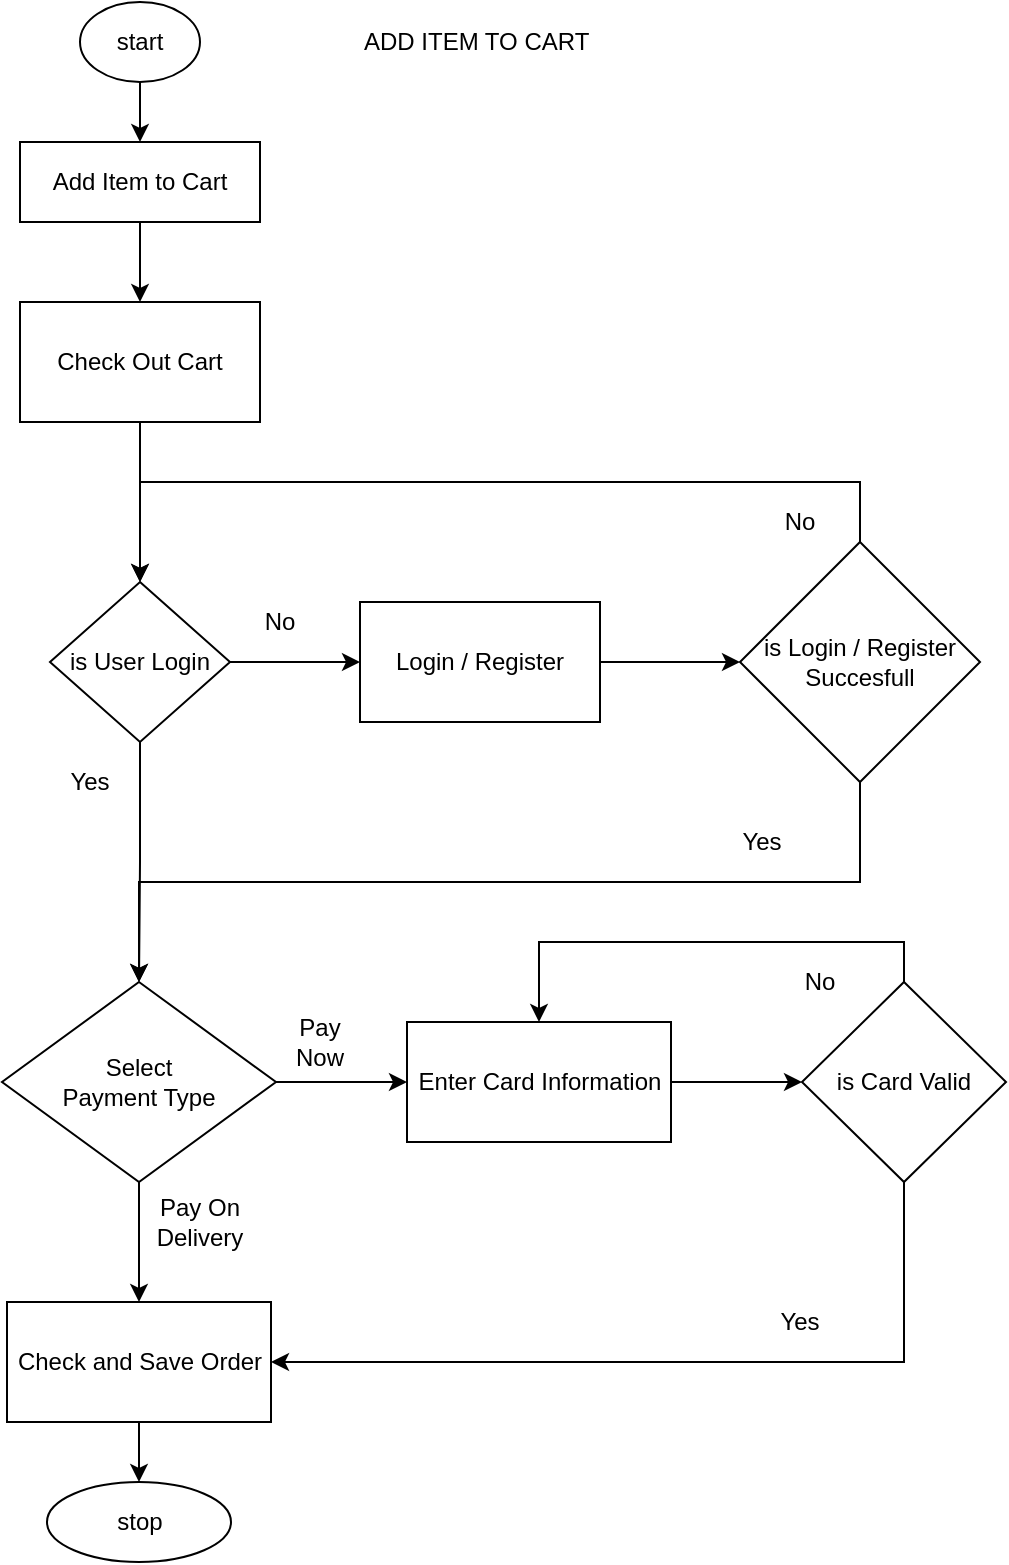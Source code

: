 <mxfile version="12.1.3" pages="8"><diagram id="lRONSsMsQ8C5Q0rtEJy3" name="Page-1"><mxGraphModel dx="1024" dy="498" grid="1" gridSize="10" guides="1" tooltips="1" connect="1" arrows="1" fold="1" page="1" pageScale="1" pageWidth="1169" pageHeight="827" math="0" shadow="0"><root><mxCell id="0"/><mxCell id="1" parent="0"/><mxCell id="Cyry_zBGT_zXKw5tce1s-24" style="edgeStyle=orthogonalEdgeStyle;rounded=0;orthogonalLoop=1;jettySize=auto;html=1;exitX=0.5;exitY=1;exitDx=0;exitDy=0;entryX=0.5;entryY=0;entryDx=0;entryDy=0;" edge="1" parent="1" source="Cyry_zBGT_zXKw5tce1s-1" target="Cyry_zBGT_zXKw5tce1s-2"><mxGeometry relative="1" as="geometry"/></mxCell><mxCell id="Cyry_zBGT_zXKw5tce1s-1" value="start" style="ellipse;whiteSpace=wrap;html=1;" vertex="1" parent="1"><mxGeometry x="170" y="30" width="60" height="40" as="geometry"/></mxCell><mxCell id="Cyry_zBGT_zXKw5tce1s-23" style="edgeStyle=orthogonalEdgeStyle;rounded=0;orthogonalLoop=1;jettySize=auto;html=1;exitX=0.5;exitY=1;exitDx=0;exitDy=0;entryX=0.5;entryY=0;entryDx=0;entryDy=0;" edge="1" parent="1" source="Cyry_zBGT_zXKw5tce1s-2" target="Cyry_zBGT_zXKw5tce1s-3"><mxGeometry relative="1" as="geometry"/></mxCell><mxCell id="Cyry_zBGT_zXKw5tce1s-2" value="Add Item to Cart" style="rounded=0;whiteSpace=wrap;html=1;" vertex="1" parent="1"><mxGeometry x="140" y="100" width="120" height="40" as="geometry"/></mxCell><mxCell id="Cyry_zBGT_zXKw5tce1s-21" style="edgeStyle=orthogonalEdgeStyle;rounded=0;orthogonalLoop=1;jettySize=auto;html=1;exitX=0.5;exitY=1;exitDx=0;exitDy=0;entryX=0.5;entryY=0;entryDx=0;entryDy=0;" edge="1" parent="1" source="Cyry_zBGT_zXKw5tce1s-3" target="Cyry_zBGT_zXKw5tce1s-4"><mxGeometry relative="1" as="geometry"/></mxCell><mxCell id="Cyry_zBGT_zXKw5tce1s-3" value="Check Out Cart" style="rounded=0;whiteSpace=wrap;html=1;" vertex="1" parent="1"><mxGeometry x="140" y="180" width="120" height="60" as="geometry"/></mxCell><mxCell id="Cyry_zBGT_zXKw5tce1s-16" style="edgeStyle=orthogonalEdgeStyle;rounded=0;orthogonalLoop=1;jettySize=auto;html=1;exitX=0.5;exitY=1;exitDx=0;exitDy=0;entryX=0.5;entryY=0;entryDx=0;entryDy=0;" edge="1" parent="1" source="Cyry_zBGT_zXKw5tce1s-4" target="Cyry_zBGT_zXKw5tce1s-6"><mxGeometry relative="1" as="geometry"/></mxCell><mxCell id="Cyry_zBGT_zXKw5tce1s-17" style="edgeStyle=orthogonalEdgeStyle;rounded=0;orthogonalLoop=1;jettySize=auto;html=1;exitX=1;exitY=0.5;exitDx=0;exitDy=0;entryX=0;entryY=0.5;entryDx=0;entryDy=0;" edge="1" parent="1" source="Cyry_zBGT_zXKw5tce1s-4" target="Cyry_zBGT_zXKw5tce1s-5"><mxGeometry relative="1" as="geometry"/></mxCell><mxCell id="Cyry_zBGT_zXKw5tce1s-4" value="is User Login" style="rhombus;whiteSpace=wrap;html=1;" vertex="1" parent="1"><mxGeometry x="155" y="320" width="90" height="80" as="geometry"/></mxCell><mxCell id="Cyry_zBGT_zXKw5tce1s-19" style="edgeStyle=orthogonalEdgeStyle;rounded=0;orthogonalLoop=1;jettySize=auto;html=1;exitX=1;exitY=0.5;exitDx=0;exitDy=0;entryX=0;entryY=0.5;entryDx=0;entryDy=0;" edge="1" parent="1" source="Cyry_zBGT_zXKw5tce1s-5" target="Cyry_zBGT_zXKw5tce1s-18"><mxGeometry relative="1" as="geometry"/></mxCell><mxCell id="Cyry_zBGT_zXKw5tce1s-5" value="Login / Register" style="rounded=0;whiteSpace=wrap;html=1;" vertex="1" parent="1"><mxGeometry x="310" y="330" width="120" height="60" as="geometry"/></mxCell><mxCell id="Cyry_zBGT_zXKw5tce1s-11" style="edgeStyle=orthogonalEdgeStyle;rounded=0;orthogonalLoop=1;jettySize=auto;html=1;exitX=1;exitY=0.5;exitDx=0;exitDy=0;entryX=0;entryY=0.5;entryDx=0;entryDy=0;" edge="1" parent="1" source="Cyry_zBGT_zXKw5tce1s-6" target="Cyry_zBGT_zXKw5tce1s-8"><mxGeometry relative="1" as="geometry"/></mxCell><mxCell id="Cyry_zBGT_zXKw5tce1s-14" style="edgeStyle=orthogonalEdgeStyle;rounded=0;orthogonalLoop=1;jettySize=auto;html=1;exitX=0.5;exitY=1;exitDx=0;exitDy=0;entryX=0.5;entryY=0;entryDx=0;entryDy=0;" edge="1" parent="1" source="Cyry_zBGT_zXKw5tce1s-6" target="Cyry_zBGT_zXKw5tce1s-10"><mxGeometry relative="1" as="geometry"/></mxCell><mxCell id="Cyry_zBGT_zXKw5tce1s-6" value="Select &lt;br&gt;Payment Type" style="rhombus;whiteSpace=wrap;html=1;" vertex="1" parent="1"><mxGeometry x="131" y="520" width="137" height="100" as="geometry"/></mxCell><mxCell id="Cyry_zBGT_zXKw5tce1s-12" style="edgeStyle=orthogonalEdgeStyle;rounded=0;orthogonalLoop=1;jettySize=auto;html=1;exitX=1;exitY=0.5;exitDx=0;exitDy=0;entryX=0;entryY=0.5;entryDx=0;entryDy=0;" edge="1" parent="1" source="Cyry_zBGT_zXKw5tce1s-8" target="Cyry_zBGT_zXKw5tce1s-9"><mxGeometry relative="1" as="geometry"/></mxCell><mxCell id="Cyry_zBGT_zXKw5tce1s-8" value="Enter Card Information" style="rounded=0;whiteSpace=wrap;html=1;" vertex="1" parent="1"><mxGeometry x="333.5" y="540" width="132" height="60" as="geometry"/></mxCell><mxCell id="Cyry_zBGT_zXKw5tce1s-13" style="edgeStyle=orthogonalEdgeStyle;rounded=0;orthogonalLoop=1;jettySize=auto;html=1;exitX=0.5;exitY=1;exitDx=0;exitDy=0;entryX=1;entryY=0.5;entryDx=0;entryDy=0;" edge="1" parent="1" source="Cyry_zBGT_zXKw5tce1s-9" target="Cyry_zBGT_zXKw5tce1s-10"><mxGeometry relative="1" as="geometry"/></mxCell><mxCell id="Cyry_zBGT_zXKw5tce1s-31" style="edgeStyle=orthogonalEdgeStyle;rounded=0;orthogonalLoop=1;jettySize=auto;html=1;exitX=0.5;exitY=0;exitDx=0;exitDy=0;entryX=0.5;entryY=0;entryDx=0;entryDy=0;" edge="1" parent="1" source="Cyry_zBGT_zXKw5tce1s-9" target="Cyry_zBGT_zXKw5tce1s-8"><mxGeometry relative="1" as="geometry"/></mxCell><mxCell id="Cyry_zBGT_zXKw5tce1s-9" value="is Card Valid" style="rhombus;whiteSpace=wrap;html=1;" vertex="1" parent="1"><mxGeometry x="531" y="520" width="102" height="100" as="geometry"/></mxCell><mxCell id="Cyry_zBGT_zXKw5tce1s-26" style="edgeStyle=orthogonalEdgeStyle;rounded=0;orthogonalLoop=1;jettySize=auto;html=1;exitX=0.5;exitY=1;exitDx=0;exitDy=0;entryX=0.5;entryY=0;entryDx=0;entryDy=0;" edge="1" parent="1" source="Cyry_zBGT_zXKw5tce1s-10" target="Cyry_zBGT_zXKw5tce1s-25"><mxGeometry relative="1" as="geometry"/></mxCell><mxCell id="Cyry_zBGT_zXKw5tce1s-10" value="Check and Save Order" style="rounded=0;whiteSpace=wrap;html=1;" vertex="1" parent="1"><mxGeometry x="133.5" y="680" width="132" height="60" as="geometry"/></mxCell><mxCell id="Cyry_zBGT_zXKw5tce1s-20" style="edgeStyle=orthogonalEdgeStyle;rounded=0;orthogonalLoop=1;jettySize=auto;html=1;exitX=0.5;exitY=1;exitDx=0;exitDy=0;entryX=0.5;entryY=0;entryDx=0;entryDy=0;" edge="1" parent="1" source="Cyry_zBGT_zXKw5tce1s-18" target="Cyry_zBGT_zXKw5tce1s-6"><mxGeometry relative="1" as="geometry"/></mxCell><mxCell id="Cyry_zBGT_zXKw5tce1s-22" style="edgeStyle=orthogonalEdgeStyle;rounded=0;orthogonalLoop=1;jettySize=auto;html=1;exitX=0.5;exitY=0;exitDx=0;exitDy=0;entryX=0.5;entryY=0;entryDx=0;entryDy=0;" edge="1" parent="1" source="Cyry_zBGT_zXKw5tce1s-18" target="Cyry_zBGT_zXKw5tce1s-4"><mxGeometry relative="1" as="geometry"><mxPoint x="320" y="250" as="targetPoint"/><Array as="points"><mxPoint x="560" y="270"/><mxPoint x="200" y="270"/></Array></mxGeometry></mxCell><mxCell id="Cyry_zBGT_zXKw5tce1s-18" value="is Login / Register Succesfull" style="rhombus;whiteSpace=wrap;html=1;" vertex="1" parent="1"><mxGeometry x="500" y="300" width="120" height="120" as="geometry"/></mxCell><mxCell id="Cyry_zBGT_zXKw5tce1s-25" value="stop" style="ellipse;whiteSpace=wrap;html=1;" vertex="1" parent="1"><mxGeometry x="153.5" y="770" width="92" height="40" as="geometry"/></mxCell><mxCell id="Cyry_zBGT_zXKw5tce1s-27" value="No" style="text;html=1;strokeColor=none;fillColor=none;align=center;verticalAlign=middle;whiteSpace=wrap;rounded=0;" vertex="1" parent="1"><mxGeometry x="250" y="330" width="40" height="20" as="geometry"/></mxCell><mxCell id="Cyry_zBGT_zXKw5tce1s-28" value="Yes" style="text;html=1;strokeColor=none;fillColor=none;align=center;verticalAlign=middle;whiteSpace=wrap;rounded=0;" vertex="1" parent="1"><mxGeometry x="155" y="410" width="40" height="20" as="geometry"/></mxCell><mxCell id="Cyry_zBGT_zXKw5tce1s-29" value="Yes" style="text;html=1;strokeColor=none;fillColor=none;align=center;verticalAlign=middle;whiteSpace=wrap;rounded=0;" vertex="1" parent="1"><mxGeometry x="491" y="440" width="40" height="20" as="geometry"/></mxCell><mxCell id="Cyry_zBGT_zXKw5tce1s-30" value="No" style="text;html=1;strokeColor=none;fillColor=none;align=center;verticalAlign=middle;whiteSpace=wrap;rounded=0;" vertex="1" parent="1"><mxGeometry x="510" y="280" width="40" height="20" as="geometry"/></mxCell><mxCell id="Cyry_zBGT_zXKw5tce1s-32" value="Yes" style="text;html=1;strokeColor=none;fillColor=none;align=center;verticalAlign=middle;whiteSpace=wrap;rounded=0;" vertex="1" parent="1"><mxGeometry x="510" y="680" width="40" height="20" as="geometry"/></mxCell><mxCell id="Cyry_zBGT_zXKw5tce1s-36" value="No" style="text;html=1;strokeColor=none;fillColor=none;align=center;verticalAlign=middle;whiteSpace=wrap;rounded=0;" vertex="1" parent="1"><mxGeometry x="520" y="510" width="40" height="20" as="geometry"/></mxCell><mxCell id="Cyry_zBGT_zXKw5tce1s-37" value="Pay Now" style="text;html=1;strokeColor=none;fillColor=none;align=center;verticalAlign=middle;whiteSpace=wrap;rounded=0;" vertex="1" parent="1"><mxGeometry x="270" y="540" width="40" height="20" as="geometry"/></mxCell><mxCell id="Cyry_zBGT_zXKw5tce1s-38" value="Pay On Delivery" style="text;html=1;strokeColor=none;fillColor=none;align=center;verticalAlign=middle;whiteSpace=wrap;rounded=0;" vertex="1" parent="1"><mxGeometry x="210" y="630" width="40" height="20" as="geometry"/></mxCell><mxCell id="qQq-DNURV3HwLPlhHyXk-1" value="ADD ITEM TO CART&amp;nbsp;" style="text;html=1;strokeColor=none;fillColor=none;align=center;verticalAlign=middle;whiteSpace=wrap;rounded=0;" vertex="1" parent="1"><mxGeometry x="280" y="40" width="180" height="20" as="geometry"/></mxCell></root></mxGraphModel></diagram><diagram id="plAdGUd3R59cJb78RpjV" name="Page-2"><mxGraphModel dx="1024" dy="498" grid="1" gridSize="10" guides="1" tooltips="1" connect="1" arrows="1" fold="1" page="1" pageScale="1" pageWidth="1169" pageHeight="827" math="0" shadow="0"><root><mxCell id="t9YV57wPUQXiLGbM43Og-0"/><mxCell id="t9YV57wPUQXiLGbM43Og-1" parent="t9YV57wPUQXiLGbM43Og-0"/><mxCell id="t9YV57wPUQXiLGbM43Og-9" style="edgeStyle=orthogonalEdgeStyle;rounded=0;orthogonalLoop=1;jettySize=auto;html=1;exitX=0.5;exitY=1;exitDx=0;exitDy=0;entryX=0.5;entryY=0;entryDx=0;entryDy=0;" edge="1" parent="t9YV57wPUQXiLGbM43Og-1" source="t9YV57wPUQXiLGbM43Og-3" target="t9YV57wPUQXiLGbM43Og-7"><mxGeometry relative="1" as="geometry"/></mxCell><mxCell id="t9YV57wPUQXiLGbM43Og-3" value="start" style="ellipse;whiteSpace=wrap;html=1;" vertex="1" parent="t9YV57wPUQXiLGbM43Og-1"><mxGeometry x="125" y="60" width="60" height="30" as="geometry"/></mxCell><mxCell id="t9YV57wPUQXiLGbM43Og-11" style="edgeStyle=orthogonalEdgeStyle;rounded=0;orthogonalLoop=1;jettySize=auto;html=1;exitX=0.5;exitY=1;exitDx=0;exitDy=0;" edge="1" parent="t9YV57wPUQXiLGbM43Og-1" source="t9YV57wPUQXiLGbM43Og-5" target="t9YV57wPUQXiLGbM43Og-6"><mxGeometry relative="1" as="geometry"/></mxCell><mxCell id="0PgHiiisBUU85q1nF1Xc-0" style="edgeStyle=orthogonalEdgeStyle;rounded=0;orthogonalLoop=1;jettySize=auto;html=1;exitX=1;exitY=0.5;exitDx=0;exitDy=0;entryX=0.912;entryY=0.418;entryDx=0;entryDy=0;entryPerimeter=0;" edge="1" parent="t9YV57wPUQXiLGbM43Og-1" source="t9YV57wPUQXiLGbM43Og-5" target="t9YV57wPUQXiLGbM43Og-7"><mxGeometry relative="1" as="geometry"><Array as="points"><mxPoint x="320" y="300"/><mxPoint x="320" y="153"/></Array></mxGeometry></mxCell><mxCell id="t9YV57wPUQXiLGbM43Og-5" value="Are information Valid" style="rhombus;whiteSpace=wrap;html=1;" vertex="1" parent="t9YV57wPUQXiLGbM43Og-1"><mxGeometry x="85" y="240" width="140" height="120" as="geometry"/></mxCell><mxCell id="t9YV57wPUQXiLGbM43Og-12" style="edgeStyle=orthogonalEdgeStyle;rounded=0;orthogonalLoop=1;jettySize=auto;html=1;exitX=0.5;exitY=1;exitDx=0;exitDy=0;entryX=0.5;entryY=0;entryDx=0;entryDy=0;" edge="1" parent="t9YV57wPUQXiLGbM43Og-1" source="t9YV57wPUQXiLGbM43Og-6" target="t9YV57wPUQXiLGbM43Og-8"><mxGeometry relative="1" as="geometry"/></mxCell><mxCell id="t9YV57wPUQXiLGbM43Og-6" value="Save Record to DB" style="shape=process;whiteSpace=wrap;html=1;backgroundOutline=1;" vertex="1" parent="t9YV57wPUQXiLGbM43Og-1"><mxGeometry x="55" y="410" width="200" height="60" as="geometry"/></mxCell><mxCell id="t9YV57wPUQXiLGbM43Og-10" style="edgeStyle=orthogonalEdgeStyle;rounded=0;orthogonalLoop=1;jettySize=auto;html=1;exitX=0.5;exitY=1;exitDx=0;exitDy=0;entryX=0.5;entryY=0;entryDx=0;entryDy=0;" edge="1" parent="t9YV57wPUQXiLGbM43Og-1" source="t9YV57wPUQXiLGbM43Og-7" target="t9YV57wPUQXiLGbM43Og-5"><mxGeometry relative="1" as="geometry"/></mxCell><mxCell id="t9YV57wPUQXiLGbM43Og-7" value="Enter Phone No.,&lt;br&gt;Name, Email, Password" style="shape=parallelogram;perimeter=parallelogramPerimeter;whiteSpace=wrap;html=1;" vertex="1" parent="t9YV57wPUQXiLGbM43Og-1"><mxGeometry x="60" y="120" width="190" height="80" as="geometry"/></mxCell><mxCell id="t9YV57wPUQXiLGbM43Og-8" value="stop" style="ellipse;whiteSpace=wrap;html=1;" vertex="1" parent="t9YV57wPUQXiLGbM43Og-1"><mxGeometry x="130" y="510" width="50" height="30" as="geometry"/></mxCell><mxCell id="0PgHiiisBUU85q1nF1Xc-1" value="Yes" style="text;html=1;strokeColor=none;fillColor=none;align=center;verticalAlign=middle;whiteSpace=wrap;rounded=0;" vertex="1" parent="t9YV57wPUQXiLGbM43Og-1"><mxGeometry x="160" y="370" width="40" height="20" as="geometry"/></mxCell><mxCell id="0PgHiiisBUU85q1nF1Xc-3" value="No" style="text;html=1;strokeColor=none;fillColor=none;align=center;verticalAlign=middle;whiteSpace=wrap;rounded=0;" vertex="1" parent="t9YV57wPUQXiLGbM43Og-1"><mxGeometry x="255" y="270" width="40" height="20" as="geometry"/></mxCell><mxCell id="JHHj527jv51POFDEdQm2-0" value="REGISTER FLOW CHART" style="text;html=1;strokeColor=none;fillColor=none;align=center;verticalAlign=middle;whiteSpace=wrap;rounded=0;" vertex="1" parent="t9YV57wPUQXiLGbM43Og-1"><mxGeometry x="200" y="60" width="180" height="20" as="geometry"/></mxCell></root></mxGraphModel></diagram><diagram id="mllBgRxdQOEB3MlwkKhm" name="Page-3"><mxGraphModel dx="1024" dy="498" grid="1" gridSize="10" guides="1" tooltips="1" connect="1" arrows="1" fold="1" page="1" pageScale="1" pageWidth="1169" pageHeight="827" math="0" shadow="0"><root><mxCell id="Q0r62AHwPhGoHfEF4Usm-0"/><mxCell id="Q0r62AHwPhGoHfEF4Usm-1" parent="Q0r62AHwPhGoHfEF4Usm-0"/><mxCell id="Q0r62AHwPhGoHfEF4Usm-2" style="edgeStyle=orthogonalEdgeStyle;rounded=0;orthogonalLoop=1;jettySize=auto;html=1;exitX=0.5;exitY=1;exitDx=0;exitDy=0;entryX=0.5;entryY=0;entryDx=0;entryDy=0;" edge="1" parent="Q0r62AHwPhGoHfEF4Usm-1" source="Q0r62AHwPhGoHfEF4Usm-3" target="Q0r62AHwPhGoHfEF4Usm-9"><mxGeometry relative="1" as="geometry"/></mxCell><mxCell id="Q0r62AHwPhGoHfEF4Usm-3" value="start" style="ellipse;whiteSpace=wrap;html=1;" vertex="1" parent="Q0r62AHwPhGoHfEF4Usm-1"><mxGeometry x="130" y="30" width="60" height="30" as="geometry"/></mxCell><mxCell id="Q0r62AHwPhGoHfEF4Usm-4" style="edgeStyle=orthogonalEdgeStyle;rounded=0;orthogonalLoop=1;jettySize=auto;html=1;exitX=0.5;exitY=1;exitDx=0;exitDy=0;" edge="1" parent="Q0r62AHwPhGoHfEF4Usm-1" source="Q0r62AHwPhGoHfEF4Usm-5" target="Q0r62AHwPhGoHfEF4Usm-7"><mxGeometry relative="1" as="geometry"/></mxCell><mxCell id="Q0r62AHwPhGoHfEF4Usm-11" style="edgeStyle=orthogonalEdgeStyle;rounded=0;orthogonalLoop=1;jettySize=auto;html=1;exitX=1;exitY=0.5;exitDx=0;exitDy=0;entryX=1;entryY=0.5;entryDx=0;entryDy=0;" edge="1" parent="Q0r62AHwPhGoHfEF4Usm-1" source="Q0r62AHwPhGoHfEF4Usm-5" target="Q0r62AHwPhGoHfEF4Usm-9"><mxGeometry relative="1" as="geometry"><Array as="points"><mxPoint x="355" y="270"/><mxPoint x="355" y="130"/></Array></mxGeometry></mxCell><mxCell id="Q0r62AHwPhGoHfEF4Usm-5" value="Are information Valid" style="rhombus;whiteSpace=wrap;html=1;" vertex="1" parent="Q0r62AHwPhGoHfEF4Usm-1"><mxGeometry x="90" y="210" width="140" height="120" as="geometry"/></mxCell><mxCell id="Q0r62AHwPhGoHfEF4Usm-6" style="edgeStyle=orthogonalEdgeStyle;rounded=0;orthogonalLoop=1;jettySize=auto;html=1;exitX=0.5;exitY=1;exitDx=0;exitDy=0;entryX=0.5;entryY=0;entryDx=0;entryDy=0;" edge="1" parent="Q0r62AHwPhGoHfEF4Usm-1" source="Q0r62AHwPhGoHfEF4Usm-7" target="Q0r62AHwPhGoHfEF4Usm-10"><mxGeometry relative="1" as="geometry"/></mxCell><mxCell id="Q0r62AHwPhGoHfEF4Usm-7" value="Login User" style="shape=process;whiteSpace=wrap;html=1;backgroundOutline=1;" vertex="1" parent="Q0r62AHwPhGoHfEF4Usm-1"><mxGeometry x="60" y="380" width="200" height="60" as="geometry"/></mxCell><mxCell id="Q0r62AHwPhGoHfEF4Usm-8" style="edgeStyle=orthogonalEdgeStyle;rounded=0;orthogonalLoop=1;jettySize=auto;html=1;exitX=0.5;exitY=1;exitDx=0;exitDy=0;entryX=0.5;entryY=0;entryDx=0;entryDy=0;" edge="1" parent="Q0r62AHwPhGoHfEF4Usm-1" source="Q0r62AHwPhGoHfEF4Usm-9" target="Q0r62AHwPhGoHfEF4Usm-5"><mxGeometry relative="1" as="geometry"/></mxCell><mxCell id="Q0r62AHwPhGoHfEF4Usm-9" value="Enter&amp;nbsp;Email or Password" style="shape=parallelogram;perimeter=parallelogramPerimeter;whiteSpace=wrap;html=1;" vertex="1" parent="Q0r62AHwPhGoHfEF4Usm-1"><mxGeometry x="65" y="90" width="190" height="80" as="geometry"/></mxCell><mxCell id="Q0r62AHwPhGoHfEF4Usm-10" value="stop" style="ellipse;whiteSpace=wrap;html=1;" vertex="1" parent="Q0r62AHwPhGoHfEF4Usm-1"><mxGeometry x="135" y="480" width="50" height="30" as="geometry"/></mxCell><mxCell id="X6FNQM1n-0pSwR1PQVO2-0" value="Yes" style="text;html=1;strokeColor=none;fillColor=none;align=center;verticalAlign=middle;whiteSpace=wrap;rounded=0;" vertex="1" parent="Q0r62AHwPhGoHfEF4Usm-1"><mxGeometry x="165" y="340" width="40" height="20" as="geometry"/></mxCell><mxCell id="X6FNQM1n-0pSwR1PQVO2-1" value="No" style="text;html=1;strokeColor=none;fillColor=none;align=center;verticalAlign=middle;whiteSpace=wrap;rounded=0;" vertex="1" parent="Q0r62AHwPhGoHfEF4Usm-1"><mxGeometry x="255" y="240" width="40" height="20" as="geometry"/></mxCell><mxCell id="R6e8fT4PYXYJ6W4W11ze-0" value="LOGIN FLOW CHART" style="text;html=1;strokeColor=none;fillColor=none;align=center;verticalAlign=middle;whiteSpace=wrap;rounded=0;" vertex="1" parent="Q0r62AHwPhGoHfEF4Usm-1"><mxGeometry x="205" y="40" width="180" height="20" as="geometry"/></mxCell></root></mxGraphModel></diagram><diagram id="2XQHlv7hkn_i8Xfm4KhF" name="Page-4"><mxGraphModel dx="1024" dy="498" grid="1" gridSize="10" guides="1" tooltips="1" connect="1" arrows="1" fold="1" page="1" pageScale="1" pageWidth="1169" pageHeight="827" math="0" shadow="0"><root><mxCell id="KFtRKv8jyu6KWXJZ84TU-0"/><mxCell id="KFtRKv8jyu6KWXJZ84TU-1" parent="KFtRKv8jyu6KWXJZ84TU-0"/></root></mxGraphModel></diagram><diagram id="57dLoXJcI6vJufhiW4Xh" name="Page-5"><mxGraphModel dx="1024" dy="498" grid="1" gridSize="10" guides="1" tooltips="1" connect="1" arrows="1" fold="1" page="1" pageScale="1" pageWidth="1169" pageHeight="827" math="0" shadow="0"><root><mxCell id="-Bmmf9mhFsDXRK3K91R6-0"/><mxCell id="-Bmmf9mhFsDXRK3K91R6-1" parent="-Bmmf9mhFsDXRK3K91R6-0"/><mxCell id="-Bmmf9mhFsDXRK3K91R6-2" style="edgeStyle=orthogonalEdgeStyle;rounded=0;orthogonalLoop=1;jettySize=auto;html=1;exitX=0.5;exitY=1;exitDx=0;exitDy=0;entryX=0.5;entryY=0;entryDx=0;entryDy=0;" edge="1" parent="-Bmmf9mhFsDXRK3K91R6-1" source="-Bmmf9mhFsDXRK3K91R6-3" target="-Bmmf9mhFsDXRK3K91R6-5"><mxGeometry relative="1" as="geometry"/></mxCell><mxCell id="-Bmmf9mhFsDXRK3K91R6-3" value="start" style="ellipse;whiteSpace=wrap;html=1;" vertex="1" parent="-Bmmf9mhFsDXRK3K91R6-1"><mxGeometry x="170" y="30" width="60" height="40" as="geometry"/></mxCell><mxCell id="-Bmmf9mhFsDXRK3K91R6-5" value="Save Product to Wish List" style="rounded=0;whiteSpace=wrap;html=1;" vertex="1" parent="-Bmmf9mhFsDXRK3K91R6-1"><mxGeometry x="140" y="100" width="120" height="40" as="geometry"/></mxCell><mxCell id="-Bmmf9mhFsDXRK3K91R6-6" style="edgeStyle=orthogonalEdgeStyle;rounded=0;orthogonalLoop=1;jettySize=auto;html=1;exitX=0.5;exitY=1;exitDx=0;exitDy=0;entryX=0.5;entryY=0;entryDx=0;entryDy=0;" edge="1" parent="-Bmmf9mhFsDXRK3K91R6-1" source="-Bmmf9mhFsDXRK3K91R6-5" target="-Bmmf9mhFsDXRK3K91R6-10"><mxGeometry relative="1" as="geometry"><mxPoint x="200" y="240" as="sourcePoint"/></mxGeometry></mxCell><mxCell id="-Bmmf9mhFsDXRK3K91R6-8" style="edgeStyle=orthogonalEdgeStyle;rounded=0;orthogonalLoop=1;jettySize=auto;html=1;exitX=0.5;exitY=1;exitDx=0;exitDy=0;entryX=0.5;entryY=0;entryDx=0;entryDy=0;" edge="1" parent="-Bmmf9mhFsDXRK3K91R6-1" source="-Bmmf9mhFsDXRK3K91R6-10"><mxGeometry relative="1" as="geometry"><mxPoint x="196" y="410" as="targetPoint"/></mxGeometry></mxCell><mxCell id="-Bmmf9mhFsDXRK3K91R6-9" style="edgeStyle=orthogonalEdgeStyle;rounded=0;orthogonalLoop=1;jettySize=auto;html=1;exitX=1;exitY=0.5;exitDx=0;exitDy=0;entryX=0;entryY=0.5;entryDx=0;entryDy=0;" edge="1" parent="-Bmmf9mhFsDXRK3K91R6-1" source="-Bmmf9mhFsDXRK3K91R6-10" target="-Bmmf9mhFsDXRK3K91R6-12"><mxGeometry relative="1" as="geometry"/></mxCell><mxCell id="-Bmmf9mhFsDXRK3K91R6-10" value="is User Login" style="rhombus;whiteSpace=wrap;html=1;" vertex="1" parent="-Bmmf9mhFsDXRK3K91R6-1"><mxGeometry x="151" y="210" width="98" height="80" as="geometry"/></mxCell><mxCell id="-Bmmf9mhFsDXRK3K91R6-11" style="edgeStyle=orthogonalEdgeStyle;rounded=0;orthogonalLoop=1;jettySize=auto;html=1;exitX=1;exitY=0.5;exitDx=0;exitDy=0;entryX=0;entryY=0.5;entryDx=0;entryDy=0;" edge="1" parent="-Bmmf9mhFsDXRK3K91R6-1" source="-Bmmf9mhFsDXRK3K91R6-12" target="-Bmmf9mhFsDXRK3K91R6-25"><mxGeometry relative="1" as="geometry"/></mxCell><mxCell id="-Bmmf9mhFsDXRK3K91R6-12" value="Login / Register" style="rounded=0;whiteSpace=wrap;html=1;" vertex="1" parent="-Bmmf9mhFsDXRK3K91R6-1"><mxGeometry x="306" y="220" width="128" height="60" as="geometry"/></mxCell><mxCell id="-Bmmf9mhFsDXRK3K91R6-21" style="edgeStyle=orthogonalEdgeStyle;rounded=0;orthogonalLoop=1;jettySize=auto;html=1;exitX=0.5;exitY=1;exitDx=0;exitDy=0;entryX=0.5;entryY=0;entryDx=0;entryDy=0;" edge="1" parent="-Bmmf9mhFsDXRK3K91R6-1" source="-Bmmf9mhFsDXRK3K91R6-22" target="-Bmmf9mhFsDXRK3K91R6-26"><mxGeometry relative="1" as="geometry"/></mxCell><mxCell id="-Bmmf9mhFsDXRK3K91R6-22" value="Save to user Wish List" style="rounded=0;whiteSpace=wrap;html=1;" vertex="1" parent="-Bmmf9mhFsDXRK3K91R6-1"><mxGeometry x="130" y="410" width="140" height="60" as="geometry"/></mxCell><mxCell id="-Bmmf9mhFsDXRK3K91R6-23" style="edgeStyle=orthogonalEdgeStyle;rounded=0;orthogonalLoop=1;jettySize=auto;html=1;exitX=0.5;exitY=1;exitDx=0;exitDy=0;entryX=0.5;entryY=0;entryDx=0;entryDy=0;" edge="1" parent="-Bmmf9mhFsDXRK3K91R6-1" source="-Bmmf9mhFsDXRK3K91R6-25"><mxGeometry relative="1" as="geometry"><mxPoint x="196" y="410" as="targetPoint"/></mxGeometry></mxCell><mxCell id="-Bmmf9mhFsDXRK3K91R6-24" style="edgeStyle=orthogonalEdgeStyle;rounded=0;orthogonalLoop=1;jettySize=auto;html=1;exitX=0.5;exitY=0;exitDx=0;exitDy=0;entryX=0.5;entryY=0;entryDx=0;entryDy=0;" edge="1" parent="-Bmmf9mhFsDXRK3K91R6-1" source="-Bmmf9mhFsDXRK3K91R6-25" target="-Bmmf9mhFsDXRK3K91R6-10"><mxGeometry relative="1" as="geometry"><mxPoint x="316" y="140" as="targetPoint"/><Array as="points"><mxPoint x="556" y="160"/><mxPoint x="196" y="160"/></Array></mxGeometry></mxCell><mxCell id="-Bmmf9mhFsDXRK3K91R6-25" value="is Login / Register Succesfull" style="rhombus;whiteSpace=wrap;html=1;" vertex="1" parent="-Bmmf9mhFsDXRK3K91R6-1"><mxGeometry x="496" y="190" width="128" height="120" as="geometry"/></mxCell><mxCell id="-Bmmf9mhFsDXRK3K91R6-26" value="stop" style="ellipse;whiteSpace=wrap;html=1;" vertex="1" parent="-Bmmf9mhFsDXRK3K91R6-1"><mxGeometry x="150" y="500" width="100" height="40" as="geometry"/></mxCell><mxCell id="-Bmmf9mhFsDXRK3K91R6-27" value="No" style="text;html=1;strokeColor=none;fillColor=none;align=center;verticalAlign=middle;whiteSpace=wrap;rounded=0;" vertex="1" parent="-Bmmf9mhFsDXRK3K91R6-1"><mxGeometry x="246" y="220" width="48" height="20" as="geometry"/></mxCell><mxCell id="-Bmmf9mhFsDXRK3K91R6-28" value="Yes" style="text;html=1;strokeColor=none;fillColor=none;align=center;verticalAlign=middle;whiteSpace=wrap;rounded=0;" vertex="1" parent="-Bmmf9mhFsDXRK3K91R6-1"><mxGeometry x="151" y="300" width="48" height="20" as="geometry"/></mxCell><mxCell id="-Bmmf9mhFsDXRK3K91R6-29" value="Yes" style="text;html=1;strokeColor=none;fillColor=none;align=center;verticalAlign=middle;whiteSpace=wrap;rounded=0;" vertex="1" parent="-Bmmf9mhFsDXRK3K91R6-1"><mxGeometry x="487" y="330" width="48" height="20" as="geometry"/></mxCell><mxCell id="-Bmmf9mhFsDXRK3K91R6-30" value="No" style="text;html=1;strokeColor=none;fillColor=none;align=center;verticalAlign=middle;whiteSpace=wrap;rounded=0;" vertex="1" parent="-Bmmf9mhFsDXRK3K91R6-1"><mxGeometry x="506" y="170" width="48" height="20" as="geometry"/></mxCell><mxCell id="5__1Q5yL6PkbKvfGxhNk-0" value="WISHLIST FLOW CHART" style="text;html=1;strokeColor=none;fillColor=none;align=center;verticalAlign=middle;whiteSpace=wrap;rounded=0;" vertex="1" parent="-Bmmf9mhFsDXRK3K91R6-1"><mxGeometry x="294" y="60" width="180" height="20" as="geometry"/></mxCell></root></mxGraphModel></diagram><diagram id="dDYn_1UCMK3s0pc5HtJH" name="Page-6"><mxGraphModel dx="1024" dy="498" grid="1" gridSize="10" guides="1" tooltips="1" connect="1" arrows="1" fold="1" page="1" pageScale="1" pageWidth="1169" pageHeight="827" math="0" shadow="0"><root><mxCell id="lKDz_ZiqCfMREks7BmwS-0"/><mxCell id="lKDz_ZiqCfMREks7BmwS-1" parent="lKDz_ZiqCfMREks7BmwS-0"/><mxCell id="lKDz_ZiqCfMREks7BmwS-11" style="edgeStyle=orthogonalEdgeStyle;rounded=0;orthogonalLoop=1;jettySize=auto;html=1;exitX=0.5;exitY=0;exitDx=0;exitDy=0;exitPerimeter=0;entryX=0;entryY=0.5;entryDx=0;entryDy=0;" edge="1" parent="lKDz_ZiqCfMREks7BmwS-1" source="lKDz_ZiqCfMREks7BmwS-2" target="lKDz_ZiqCfMREks7BmwS-4"><mxGeometry relative="1" as="geometry"><Array as="points"><mxPoint x="115" y="70"/></Array></mxGeometry></mxCell><mxCell id="lKDz_ZiqCfMREks7BmwS-13" style="edgeStyle=orthogonalEdgeStyle;rounded=0;orthogonalLoop=1;jettySize=auto;html=1;exitX=0.75;exitY=0.1;exitDx=0;exitDy=0;exitPerimeter=0;entryX=0;entryY=0.5;entryDx=0;entryDy=0;" edge="1" parent="lKDz_ZiqCfMREks7BmwS-1" source="lKDz_ZiqCfMREks7BmwS-2" target="lKDz_ZiqCfMREks7BmwS-3"><mxGeometry relative="1" as="geometry"/></mxCell><mxCell id="lKDz_ZiqCfMREks7BmwS-14" style="edgeStyle=orthogonalEdgeStyle;rounded=0;orthogonalLoop=1;jettySize=auto;html=1;exitX=1;exitY=0.333;exitDx=0;exitDy=0;exitPerimeter=0;entryX=0;entryY=0.5;entryDx=0;entryDy=0;" edge="1" parent="lKDz_ZiqCfMREks7BmwS-1" source="lKDz_ZiqCfMREks7BmwS-2" target="lKDz_ZiqCfMREks7BmwS-5"><mxGeometry relative="1" as="geometry"/></mxCell><mxCell id="lKDz_ZiqCfMREks7BmwS-15" style="edgeStyle=orthogonalEdgeStyle;rounded=0;orthogonalLoop=1;jettySize=auto;html=1;exitX=0.5;exitY=0.5;exitDx=0;exitDy=0;exitPerimeter=0;" edge="1" parent="lKDz_ZiqCfMREks7BmwS-1" source="lKDz_ZiqCfMREks7BmwS-2" target="lKDz_ZiqCfMREks7BmwS-7"><mxGeometry relative="1" as="geometry"/></mxCell><mxCell id="lKDz_ZiqCfMREks7BmwS-16" style="edgeStyle=orthogonalEdgeStyle;rounded=0;orthogonalLoop=1;jettySize=auto;html=1;exitX=0.5;exitY=0.5;exitDx=0;exitDy=0;exitPerimeter=0;entryX=0;entryY=0.5;entryDx=0;entryDy=0;" edge="1" parent="lKDz_ZiqCfMREks7BmwS-1" source="lKDz_ZiqCfMREks7BmwS-2" target="lKDz_ZiqCfMREks7BmwS-6"><mxGeometry relative="1" as="geometry"/></mxCell><mxCell id="lKDz_ZiqCfMREks7BmwS-17" style="edgeStyle=orthogonalEdgeStyle;rounded=0;orthogonalLoop=1;jettySize=auto;html=1;exitX=0.5;exitY=0.5;exitDx=0;exitDy=0;exitPerimeter=0;entryX=0;entryY=0.5;entryDx=0;entryDy=0;" edge="1" parent="lKDz_ZiqCfMREks7BmwS-1" source="lKDz_ZiqCfMREks7BmwS-2" target="lKDz_ZiqCfMREks7BmwS-9"><mxGeometry relative="1" as="geometry"/></mxCell><mxCell id="lKDz_ZiqCfMREks7BmwS-18" style="edgeStyle=orthogonalEdgeStyle;rounded=0;orthogonalLoop=1;jettySize=auto;html=1;exitX=0.5;exitY=0.5;exitDx=0;exitDy=0;exitPerimeter=0;entryX=0;entryY=0.5;entryDx=0;entryDy=0;" edge="1" parent="lKDz_ZiqCfMREks7BmwS-1" source="lKDz_ZiqCfMREks7BmwS-2" target="lKDz_ZiqCfMREks7BmwS-8"><mxGeometry relative="1" as="geometry"/></mxCell><mxCell id="lKDz_ZiqCfMREks7BmwS-2" value="Actor" style="shape=umlActor;verticalLabelPosition=bottom;labelBackgroundColor=#ffffff;verticalAlign=top;html=1;outlineConnect=0;" vertex="1" parent="lKDz_ZiqCfMREks7BmwS-1"><mxGeometry x="100" y="190" width="30" height="60" as="geometry"/></mxCell><mxCell id="lKDz_ZiqCfMREks7BmwS-3" value="Login / Register" style="rounded=0;whiteSpace=wrap;html=1;" vertex="1" parent="lKDz_ZiqCfMREks7BmwS-1"><mxGeometry x="270" y="110" width="120" height="40" as="geometry"/></mxCell><mxCell id="lKDz_ZiqCfMREks7BmwS-4" value="Add Items to Cart" style="rounded=0;whiteSpace=wrap;html=1;" vertex="1" parent="lKDz_ZiqCfMREks7BmwS-1"><mxGeometry x="270" y="50" width="120" height="40" as="geometry"/></mxCell><mxCell id="lKDz_ZiqCfMREks7BmwS-5" value="Add Item To WishList" style="rounded=0;whiteSpace=wrap;html=1;" vertex="1" parent="lKDz_ZiqCfMREks7BmwS-1"><mxGeometry x="270" y="190" width="120" height="40" as="geometry"/></mxCell><mxCell id="lKDz_ZiqCfMREks7BmwS-6" value="View Order History" style="rounded=0;whiteSpace=wrap;html=1;" vertex="1" parent="lKDz_ZiqCfMREks7BmwS-1"><mxGeometry x="260" y="320" width="140" height="40" as="geometry"/></mxCell><mxCell id="lKDz_ZiqCfMREks7BmwS-7" value="Add Delivery Address" style="rounded=0;whiteSpace=wrap;html=1;" vertex="1" parent="lKDz_ZiqCfMREks7BmwS-1"><mxGeometry x="260" y="250" width="140" height="40" as="geometry"/></mxCell><mxCell id="lKDz_ZiqCfMREks7BmwS-8" value="Log out" style="rounded=0;whiteSpace=wrap;html=1;" vertex="1" parent="lKDz_ZiqCfMREks7BmwS-1"><mxGeometry x="260" y="450" width="140" height="40" as="geometry"/></mxCell><mxCell id="lKDz_ZiqCfMREks7BmwS-9" value="Speak to a consultant" style="rounded=0;whiteSpace=wrap;html=1;" vertex="1" parent="lKDz_ZiqCfMREks7BmwS-1"><mxGeometry x="260" y="385" width="140" height="40" as="geometry"/></mxCell><mxCell id="lKDz_ZiqCfMREks7BmwS-19" value="USE CASE DIAGRAM FOR USERS" style="text;html=1;strokeColor=none;fillColor=none;align=center;verticalAlign=middle;whiteSpace=wrap;rounded=0;" vertex="1" parent="lKDz_ZiqCfMREks7BmwS-1"><mxGeometry x="120" y="20" width="310" height="20" as="geometry"/></mxCell></root></mxGraphModel></diagram><diagram id="lFQ2qFHRVRHfpL3mG67o" name="Page-7"><mxGraphModel dx="1024" dy="498" grid="1" gridSize="10" guides="1" tooltips="1" connect="1" arrows="1" fold="1" page="1" pageScale="1" pageWidth="1169" pageHeight="827" math="0" shadow="0"><root><mxCell id="V4t6JiTzjD_K1nVBbqet-0"/><mxCell id="V4t6JiTzjD_K1nVBbqet-1" parent="V4t6JiTzjD_K1nVBbqet-0"/><mxCell id="V4t6JiTzjD_K1nVBbqet-5" style="edgeStyle=orthogonalEdgeStyle;rounded=0;orthogonalLoop=1;jettySize=auto;html=1;exitX=0.5;exitY=0.5;exitDx=0;exitDy=0;exitPerimeter=0;" edge="1" parent="V4t6JiTzjD_K1nVBbqet-1" source="V4t6JiTzjD_K1nVBbqet-9" target="V4t6JiTzjD_K1nVBbqet-14"><mxGeometry relative="1" as="geometry"/></mxCell><mxCell id="V4t6JiTzjD_K1nVBbqet-6" style="edgeStyle=orthogonalEdgeStyle;rounded=0;orthogonalLoop=1;jettySize=auto;html=1;exitX=0.5;exitY=0.5;exitDx=0;exitDy=0;exitPerimeter=0;entryX=0;entryY=0.5;entryDx=0;entryDy=0;" edge="1" parent="V4t6JiTzjD_K1nVBbqet-1" source="V4t6JiTzjD_K1nVBbqet-9" target="V4t6JiTzjD_K1nVBbqet-13"><mxGeometry relative="1" as="geometry"/></mxCell><mxCell id="V4t6JiTzjD_K1nVBbqet-7" style="edgeStyle=orthogonalEdgeStyle;rounded=0;orthogonalLoop=1;jettySize=auto;html=1;exitX=0.5;exitY=0.5;exitDx=0;exitDy=0;exitPerimeter=0;entryX=0;entryY=0.5;entryDx=0;entryDy=0;" edge="1" parent="V4t6JiTzjD_K1nVBbqet-1" source="V4t6JiTzjD_K1nVBbqet-9" target="V4t6JiTzjD_K1nVBbqet-16"><mxGeometry relative="1" as="geometry"/></mxCell><mxCell id="V4t6JiTzjD_K1nVBbqet-8" style="edgeStyle=orthogonalEdgeStyle;rounded=0;orthogonalLoop=1;jettySize=auto;html=1;exitX=0.5;exitY=0.5;exitDx=0;exitDy=0;exitPerimeter=0;entryX=0;entryY=0.5;entryDx=0;entryDy=0;" edge="1" parent="V4t6JiTzjD_K1nVBbqet-1" source="V4t6JiTzjD_K1nVBbqet-9" target="V4t6JiTzjD_K1nVBbqet-15"><mxGeometry relative="1" as="geometry"/></mxCell><mxCell id="V4t6JiTzjD_K1nVBbqet-27" style="edgeStyle=orthogonalEdgeStyle;rounded=0;orthogonalLoop=1;jettySize=auto;html=1;exitX=0.5;exitY=0.5;exitDx=0;exitDy=0;exitPerimeter=0;entryX=0;entryY=0.5;entryDx=0;entryDy=0;" edge="1" parent="V4t6JiTzjD_K1nVBbqet-1" source="V4t6JiTzjD_K1nVBbqet-9" target="V4t6JiTzjD_K1nVBbqet-12"><mxGeometry relative="1" as="geometry"/></mxCell><mxCell id="V4t6JiTzjD_K1nVBbqet-28" style="edgeStyle=orthogonalEdgeStyle;rounded=0;orthogonalLoop=1;jettySize=auto;html=1;exitX=0.5;exitY=0.5;exitDx=0;exitDy=0;exitPerimeter=0;entryX=0;entryY=0.5;entryDx=0;entryDy=0;" edge="1" parent="V4t6JiTzjD_K1nVBbqet-1" source="V4t6JiTzjD_K1nVBbqet-9" target="V4t6JiTzjD_K1nVBbqet-10"><mxGeometry relative="1" as="geometry"/></mxCell><mxCell id="V4t6JiTzjD_K1nVBbqet-29" style="edgeStyle=orthogonalEdgeStyle;rounded=0;orthogonalLoop=1;jettySize=auto;html=1;exitX=0.5;exitY=0.5;exitDx=0;exitDy=0;exitPerimeter=0;entryX=0;entryY=0.5;entryDx=0;entryDy=0;" edge="1" parent="V4t6JiTzjD_K1nVBbqet-1" source="V4t6JiTzjD_K1nVBbqet-9" target="V4t6JiTzjD_K1nVBbqet-11"><mxGeometry relative="1" as="geometry"/></mxCell><mxCell id="V4t6JiTzjD_K1nVBbqet-9" value="Normal User" style="shape=umlActor;verticalLabelPosition=bottom;labelBackgroundColor=#ffffff;verticalAlign=top;html=1;outlineConnect=0;" vertex="1" parent="V4t6JiTzjD_K1nVBbqet-1"><mxGeometry x="100" y="190" width="30" height="60" as="geometry"/></mxCell><mxCell id="V4t6JiTzjD_K1nVBbqet-10" value="Login / Register" style="rounded=0;whiteSpace=wrap;html=1;" vertex="1" parent="V4t6JiTzjD_K1nVBbqet-1"><mxGeometry x="270" y="110" width="120" height="40" as="geometry"/></mxCell><mxCell id="V4t6JiTzjD_K1nVBbqet-11" value="Add Items to Cart" style="rounded=0;whiteSpace=wrap;html=1;" vertex="1" parent="V4t6JiTzjD_K1nVBbqet-1"><mxGeometry x="270" y="50" width="120" height="40" as="geometry"/></mxCell><mxCell id="V4t6JiTzjD_K1nVBbqet-12" value="Add Item To WishList" style="rounded=0;whiteSpace=wrap;html=1;" vertex="1" parent="V4t6JiTzjD_K1nVBbqet-1"><mxGeometry x="270" y="190" width="120" height="40" as="geometry"/></mxCell><mxCell id="V4t6JiTzjD_K1nVBbqet-13" value="View Order History" style="rounded=0;whiteSpace=wrap;html=1;" vertex="1" parent="V4t6JiTzjD_K1nVBbqet-1"><mxGeometry x="260" y="320" width="140" height="40" as="geometry"/></mxCell><mxCell id="V4t6JiTzjD_K1nVBbqet-14" value="Add Delivery Address" style="rounded=0;whiteSpace=wrap;html=1;" vertex="1" parent="V4t6JiTzjD_K1nVBbqet-1"><mxGeometry x="260" y="250" width="140" height="40" as="geometry"/></mxCell><mxCell id="V4t6JiTzjD_K1nVBbqet-15" value="Log out" style="rounded=0;whiteSpace=wrap;html=1;" vertex="1" parent="V4t6JiTzjD_K1nVBbqet-1"><mxGeometry x="260" y="450" width="140" height="40" as="geometry"/></mxCell><mxCell id="V4t6JiTzjD_K1nVBbqet-16" value="Speak to a consultant" style="rounded=0;whiteSpace=wrap;html=1;" vertex="1" parent="V4t6JiTzjD_K1nVBbqet-1"><mxGeometry x="260" y="385" width="140" height="40" as="geometry"/></mxCell><mxCell id="V4t6JiTzjD_K1nVBbqet-17" value="USE CASE DIAGRAM" style="text;html=1;strokeColor=none;fillColor=none;align=center;verticalAlign=middle;whiteSpace=wrap;rounded=0;" vertex="1" parent="V4t6JiTzjD_K1nVBbqet-1"><mxGeometry x="120" y="20" width="310" height="20" as="geometry"/></mxCell><mxCell id="V4t6JiTzjD_K1nVBbqet-18" value="Add / Update Products" style="rounded=0;whiteSpace=wrap;html=1;" vertex="1" parent="V4t6JiTzjD_K1nVBbqet-1"><mxGeometry x="260" y="650" width="140" height="40" as="geometry"/></mxCell><mxCell id="V4t6JiTzjD_K1nVBbqet-19" value="Update User roles" style="rounded=0;whiteSpace=wrap;html=1;" vertex="1" parent="V4t6JiTzjD_K1nVBbqet-1"><mxGeometry x="260" y="580" width="140" height="40" as="geometry"/></mxCell><mxCell id="V4t6JiTzjD_K1nVBbqet-22" value="Offer Consulting service" style="rounded=0;whiteSpace=wrap;html=1;" vertex="1" parent="V4t6JiTzjD_K1nVBbqet-1"><mxGeometry x="260" y="510" width="140" height="40" as="geometry"/></mxCell><mxCell id="V4t6JiTzjD_K1nVBbqet-30" style="edgeStyle=orthogonalEdgeStyle;rounded=0;orthogonalLoop=1;jettySize=auto;html=1;exitX=0.5;exitY=0.5;exitDx=0;exitDy=0;exitPerimeter=0;" edge="1" parent="V4t6JiTzjD_K1nVBbqet-1" source="V4t6JiTzjD_K1nVBbqet-23"><mxGeometry relative="1" as="geometry"><mxPoint x="200" y="375" as="targetPoint"/></mxGeometry></mxCell><mxCell id="V4t6JiTzjD_K1nVBbqet-32" style="edgeStyle=orthogonalEdgeStyle;rounded=0;orthogonalLoop=1;jettySize=auto;html=1;exitX=0.5;exitY=0.5;exitDx=0;exitDy=0;exitPerimeter=0;entryX=0;entryY=0.5;entryDx=0;entryDy=0;" edge="1" parent="V4t6JiTzjD_K1nVBbqet-1" source="V4t6JiTzjD_K1nVBbqet-23" target="V4t6JiTzjD_K1nVBbqet-22"><mxGeometry relative="1" as="geometry"><Array as="points"><mxPoint x="160" y="375"/><mxPoint x="160" y="530"/></Array></mxGeometry></mxCell><mxCell id="V4t6JiTzjD_K1nVBbqet-23" value="Consultant" style="shape=umlActor;verticalLabelPosition=bottom;labelBackgroundColor=#ffffff;verticalAlign=top;html=1;outlineConnect=0;" vertex="1" parent="V4t6JiTzjD_K1nVBbqet-1"><mxGeometry x="105" y="345" width="30" height="60" as="geometry"/></mxCell><mxCell id="V4t6JiTzjD_K1nVBbqet-33" style="edgeStyle=orthogonalEdgeStyle;rounded=0;orthogonalLoop=1;jettySize=auto;html=1;exitX=0.5;exitY=0.5;exitDx=0;exitDy=0;exitPerimeter=0;entryX=0;entryY=0.5;entryDx=0;entryDy=0;" edge="1" parent="V4t6JiTzjD_K1nVBbqet-1" source="V4t6JiTzjD_K1nVBbqet-26" target="V4t6JiTzjD_K1nVBbqet-19"><mxGeometry relative="1" as="geometry"><Array as="points"><mxPoint x="120" y="540"/><mxPoint x="120" y="600"/></Array></mxGeometry></mxCell><mxCell id="V4t6JiTzjD_K1nVBbqet-34" style="edgeStyle=orthogonalEdgeStyle;rounded=0;orthogonalLoop=1;jettySize=auto;html=1;exitX=0.5;exitY=0.5;exitDx=0;exitDy=0;exitPerimeter=0;entryX=0;entryY=0.5;entryDx=0;entryDy=0;" edge="1" parent="V4t6JiTzjD_K1nVBbqet-1" source="V4t6JiTzjD_K1nVBbqet-26" target="V4t6JiTzjD_K1nVBbqet-18"><mxGeometry relative="1" as="geometry"><Array as="points"><mxPoint x="120" y="540"/><mxPoint x="120" y="670"/></Array></mxGeometry></mxCell><mxCell id="V4t6JiTzjD_K1nVBbqet-35" style="rounded=0;orthogonalLoop=1;jettySize=auto;html=1;exitX=0.5;exitY=0.5;exitDx=0;exitDy=0;exitPerimeter=0;" edge="1" parent="V4t6JiTzjD_K1nVBbqet-1" source="V4t6JiTzjD_K1nVBbqet-26"><mxGeometry relative="1" as="geometry"><mxPoint x="200" y="320" as="targetPoint"/></mxGeometry></mxCell><mxCell id="V4t6JiTzjD_K1nVBbqet-26" value="Admin" style="shape=umlActor;verticalLabelPosition=bottom;labelBackgroundColor=#ffffff;verticalAlign=top;html=1;outlineConnect=0;" vertex="1" parent="V4t6JiTzjD_K1nVBbqet-1"><mxGeometry x="50" y="510" width="30" height="60" as="geometry"/></mxCell></root></mxGraphModel></diagram><diagram id="hilfM4tAAHC1ggxAjDKy" name="Page-8"><mxGraphModel dx="1024" dy="498" grid="1" gridSize="10" guides="1" tooltips="1" connect="1" arrows="1" fold="1" page="1" pageScale="1" pageWidth="1169" pageHeight="827" math="0" shadow="0"><root><mxCell id="WI0G1Rpj0NLua6I7aUuj-0"/><mxCell id="WI0G1Rpj0NLua6I7aUuj-1" parent="WI0G1Rpj0NLua6I7aUuj-0"/><mxCell id="3It6k7fjXw7Qk0QdwMch-32" style="edgeStyle=orthogonalEdgeStyle;rounded=0;orthogonalLoop=1;jettySize=auto;html=1;exitX=1;exitY=0.5;exitDx=0;exitDy=0;" edge="1" parent="WI0G1Rpj0NLua6I7aUuj-1" source="3It6k7fjXw7Qk0QdwMch-8"><mxGeometry relative="1" as="geometry"><mxPoint x="520" y="170" as="targetPoint"/></mxGeometry></mxCell><mxCell id="3It6k7fjXw7Qk0QdwMch-8" value="Login / Register" style="rounded=0;whiteSpace=wrap;html=1;" vertex="1" parent="WI0G1Rpj0NLua6I7aUuj-1"><mxGeometry x="360" y="150" width="120" height="40" as="geometry"/></mxCell><mxCell id="3It6k7fjXw7Qk0QdwMch-28" style="edgeStyle=none;rounded=0;orthogonalLoop=1;jettySize=auto;html=1;exitX=1;exitY=0.5;exitDx=0;exitDy=0;entryX=0;entryY=0.5;entryDx=0;entryDy=0;" edge="1" parent="WI0G1Rpj0NLua6I7aUuj-1" source="3It6k7fjXw7Qk0QdwMch-9" target="3It6k7fjXw7Qk0QdwMch-26"><mxGeometry relative="1" as="geometry"/></mxCell><mxCell id="3It6k7fjXw7Qk0QdwMch-29" style="edgeStyle=orthogonalEdgeStyle;rounded=0;orthogonalLoop=1;jettySize=auto;html=1;exitX=0.5;exitY=1;exitDx=0;exitDy=0;entryX=0;entryY=0.5;entryDx=0;entryDy=0;" edge="1" parent="WI0G1Rpj0NLua6I7aUuj-1" source="3It6k7fjXw7Qk0QdwMch-9" target="3It6k7fjXw7Qk0QdwMch-8"><mxGeometry relative="1" as="geometry"/></mxCell><mxCell id="3It6k7fjXw7Qk0QdwMch-9" value="User" style="rounded=0;whiteSpace=wrap;html=1;" vertex="1" parent="WI0G1Rpj0NLua6I7aUuj-1"><mxGeometry x="80" y="70" width="60" height="40" as="geometry"/></mxCell><mxCell id="3It6k7fjXw7Qk0QdwMch-10" value="Add Item To WishList" style="rounded=0;whiteSpace=wrap;html=1;" vertex="1" parent="WI0G1Rpj0NLua6I7aUuj-1"><mxGeometry x="550" y="70" width="120" height="40" as="geometry"/></mxCell><mxCell id="3It6k7fjXw7Qk0QdwMch-11" value="View Order History" style="rounded=0;whiteSpace=wrap;html=1;" vertex="1" parent="WI0G1Rpj0NLua6I7aUuj-1"><mxGeometry x="550" y="190" width="140" height="40" as="geometry"/></mxCell><mxCell id="3It6k7fjXw7Qk0QdwMch-12" value="Add Delivery Address" style="rounded=0;whiteSpace=wrap;html=1;" vertex="1" parent="WI0G1Rpj0NLua6I7aUuj-1"><mxGeometry x="550" y="130" width="140" height="40" as="geometry"/></mxCell><mxCell id="3It6k7fjXw7Qk0QdwMch-13" value="Log out" style="rounded=0;whiteSpace=wrap;html=1;" vertex="1" parent="WI0G1Rpj0NLua6I7aUuj-1"><mxGeometry x="550" y="490" width="140" height="40" as="geometry"/></mxCell><mxCell id="3It6k7fjXw7Qk0QdwMch-14" value="Speak to a consultant" style="rounded=0;whiteSpace=wrap;html=1;" vertex="1" parent="WI0G1Rpj0NLua6I7aUuj-1"><mxGeometry x="550" y="250" width="140" height="40" as="geometry"/></mxCell><mxCell id="3It6k7fjXw7Qk0QdwMch-15" value="BLOCK DIAGRAM" style="text;html=1;strokeColor=none;fillColor=none;align=center;verticalAlign=middle;whiteSpace=wrap;rounded=0;" vertex="1" parent="WI0G1Rpj0NLua6I7aUuj-1"><mxGeometry x="120" y="20" width="310" height="20" as="geometry"/></mxCell><mxCell id="3It6k7fjXw7Qk0QdwMch-16" value="Add / Update Products" style="rounded=0;whiteSpace=wrap;html=1;" vertex="1" parent="WI0G1Rpj0NLua6I7aUuj-1"><mxGeometry x="550" y="430" width="140" height="40" as="geometry"/></mxCell><mxCell id="3It6k7fjXw7Qk0QdwMch-17" value="Update User roles" style="rounded=0;whiteSpace=wrap;html=1;" vertex="1" parent="WI0G1Rpj0NLua6I7aUuj-1"><mxGeometry x="550" y="370" width="140" height="40" as="geometry"/></mxCell><mxCell id="3It6k7fjXw7Qk0QdwMch-18" value="Offer Consulting service" style="rounded=0;whiteSpace=wrap;html=1;" vertex="1" parent="WI0G1Rpj0NLua6I7aUuj-1"><mxGeometry x="550" y="310" width="140" height="40" as="geometry"/></mxCell><mxCell id="3It6k7fjXw7Qk0QdwMch-30" style="edgeStyle=orthogonalEdgeStyle;rounded=0;orthogonalLoop=1;jettySize=auto;html=1;exitX=1;exitY=0.5;exitDx=0;exitDy=0;entryX=0;entryY=0.5;entryDx=0;entryDy=0;" edge="1" parent="WI0G1Rpj0NLua6I7aUuj-1" source="3It6k7fjXw7Qk0QdwMch-26" target="3It6k7fjXw7Qk0QdwMch-27"><mxGeometry relative="1" as="geometry"/></mxCell><mxCell id="3It6k7fjXw7Qk0QdwMch-26" value="Add Items to Cart" style="rounded=0;whiteSpace=wrap;html=1;" vertex="1" parent="WI0G1Rpj0NLua6I7aUuj-1"><mxGeometry x="200" y="70" width="120" height="40" as="geometry"/></mxCell><mxCell id="3It6k7fjXw7Qk0QdwMch-31" style="edgeStyle=orthogonalEdgeStyle;rounded=0;orthogonalLoop=1;jettySize=auto;html=1;exitX=0.5;exitY=1;exitDx=0;exitDy=0;entryX=0.5;entryY=0;entryDx=0;entryDy=0;" edge="1" parent="WI0G1Rpj0NLua6I7aUuj-1" source="3It6k7fjXw7Qk0QdwMch-27" target="3It6k7fjXw7Qk0QdwMch-8"><mxGeometry relative="1" as="geometry"/></mxCell><mxCell id="3It6k7fjXw7Qk0QdwMch-27" value="Check Out Cart" style="rounded=0;whiteSpace=wrap;html=1;" vertex="1" parent="WI0G1Rpj0NLua6I7aUuj-1"><mxGeometry x="360" y="70" width="120" height="40" as="geometry"/></mxCell><mxCell id="3It6k7fjXw7Qk0QdwMch-33" value="" style="endArrow=none;html=1;" edge="1" parent="WI0G1Rpj0NLua6I7aUuj-1"><mxGeometry width="50" height="50" relative="1" as="geometry"><mxPoint x="520" y="590" as="sourcePoint"/><mxPoint x="520" y="60" as="targetPoint"/></mxGeometry></mxCell><mxCell id="3It6k7fjXw7Qk0QdwMch-34" value="" style="endArrow=classic;html=1;entryX=0;entryY=0.5;entryDx=0;entryDy=0;" edge="1" parent="WI0G1Rpj0NLua6I7aUuj-1" target="3It6k7fjXw7Qk0QdwMch-10"><mxGeometry width="50" height="50" relative="1" as="geometry"><mxPoint x="520" y="90" as="sourcePoint"/><mxPoint x="570" y="50" as="targetPoint"/></mxGeometry></mxCell><mxCell id="3It6k7fjXw7Qk0QdwMch-35" value="" style="endArrow=classic;html=1;entryX=0;entryY=0.5;entryDx=0;entryDy=0;" edge="1" parent="WI0G1Rpj0NLua6I7aUuj-1"><mxGeometry width="50" height="50" relative="1" as="geometry"><mxPoint x="520" y="149" as="sourcePoint"/><mxPoint x="550" y="149" as="targetPoint"/></mxGeometry></mxCell><mxCell id="3It6k7fjXw7Qk0QdwMch-36" value="" style="endArrow=classic;html=1;entryX=0;entryY=0.5;entryDx=0;entryDy=0;" edge="1" parent="WI0G1Rpj0NLua6I7aUuj-1"><mxGeometry width="50" height="50" relative="1" as="geometry"><mxPoint x="520" y="209.5" as="sourcePoint"/><mxPoint x="550" y="209.5" as="targetPoint"/></mxGeometry></mxCell><mxCell id="3It6k7fjXw7Qk0QdwMch-37" value="" style="endArrow=classic;html=1;entryX=0;entryY=0.5;entryDx=0;entryDy=0;" edge="1" parent="WI0G1Rpj0NLua6I7aUuj-1"><mxGeometry width="50" height="50" relative="1" as="geometry"><mxPoint x="520" y="269.5" as="sourcePoint"/><mxPoint x="550" y="269.5" as="targetPoint"/></mxGeometry></mxCell><mxCell id="3It6k7fjXw7Qk0QdwMch-38" value="" style="endArrow=classic;html=1;entryX=0;entryY=0.5;entryDx=0;entryDy=0;" edge="1" parent="WI0G1Rpj0NLua6I7aUuj-1"><mxGeometry width="50" height="50" relative="1" as="geometry"><mxPoint x="520" y="329.5" as="sourcePoint"/><mxPoint x="550" y="329.5" as="targetPoint"/></mxGeometry></mxCell><mxCell id="3It6k7fjXw7Qk0QdwMch-39" value="" style="endArrow=classic;html=1;entryX=0;entryY=0.5;entryDx=0;entryDy=0;" edge="1" parent="WI0G1Rpj0NLua6I7aUuj-1"><mxGeometry width="50" height="50" relative="1" as="geometry"><mxPoint x="520" y="389.5" as="sourcePoint"/><mxPoint x="550" y="389.5" as="targetPoint"/></mxGeometry></mxCell><mxCell id="3It6k7fjXw7Qk0QdwMch-40" value="" style="endArrow=classic;html=1;entryX=0;entryY=0.5;entryDx=0;entryDy=0;" edge="1" parent="WI0G1Rpj0NLua6I7aUuj-1"><mxGeometry width="50" height="50" relative="1" as="geometry"><mxPoint x="520" y="449.5" as="sourcePoint"/><mxPoint x="550" y="449.5" as="targetPoint"/></mxGeometry></mxCell><mxCell id="3It6k7fjXw7Qk0QdwMch-41" value="" style="endArrow=classic;html=1;entryX=0;entryY=0.5;entryDx=0;entryDy=0;" edge="1" parent="WI0G1Rpj0NLua6I7aUuj-1"><mxGeometry width="50" height="50" relative="1" as="geometry"><mxPoint x="520" y="510" as="sourcePoint"/><mxPoint x="550" y="510" as="targetPoint"/></mxGeometry></mxCell><mxCell id="3It6k7fjXw7Qk0QdwMch-42" value="" style="endArrow=classic;html=1;" edge="1" parent="WI0G1Rpj0NLua6I7aUuj-1"><mxGeometry width="50" height="50" relative="1" as="geometry"><mxPoint x="520" y="580" as="sourcePoint"/><mxPoint x="520" y="620" as="targetPoint"/></mxGeometry></mxCell><mxCell id="3It6k7fjXw7Qk0QdwMch-43" value="About App" style="rounded=0;whiteSpace=wrap;html=1;" vertex="1" parent="WI0G1Rpj0NLua6I7aUuj-1"><mxGeometry x="550" y="540" width="140" height="40" as="geometry"/></mxCell><mxCell id="3It6k7fjXw7Qk0QdwMch-44" value="" style="endArrow=classic;html=1;entryX=0;entryY=0.5;entryDx=0;entryDy=0;" edge="1" parent="WI0G1Rpj0NLua6I7aUuj-1"><mxGeometry width="50" height="50" relative="1" as="geometry"><mxPoint x="520" y="560" as="sourcePoint"/><mxPoint x="550" y="560" as="targetPoint"/></mxGeometry></mxCell><mxCell id="3It6k7fjXw7Qk0QdwMch-45" value="Exit" style="ellipse;whiteSpace=wrap;html=1;" vertex="1" parent="WI0G1Rpj0NLua6I7aUuj-1"><mxGeometry x="480" y="620" width="80" height="40" as="geometry"/></mxCell></root></mxGraphModel></diagram></mxfile>